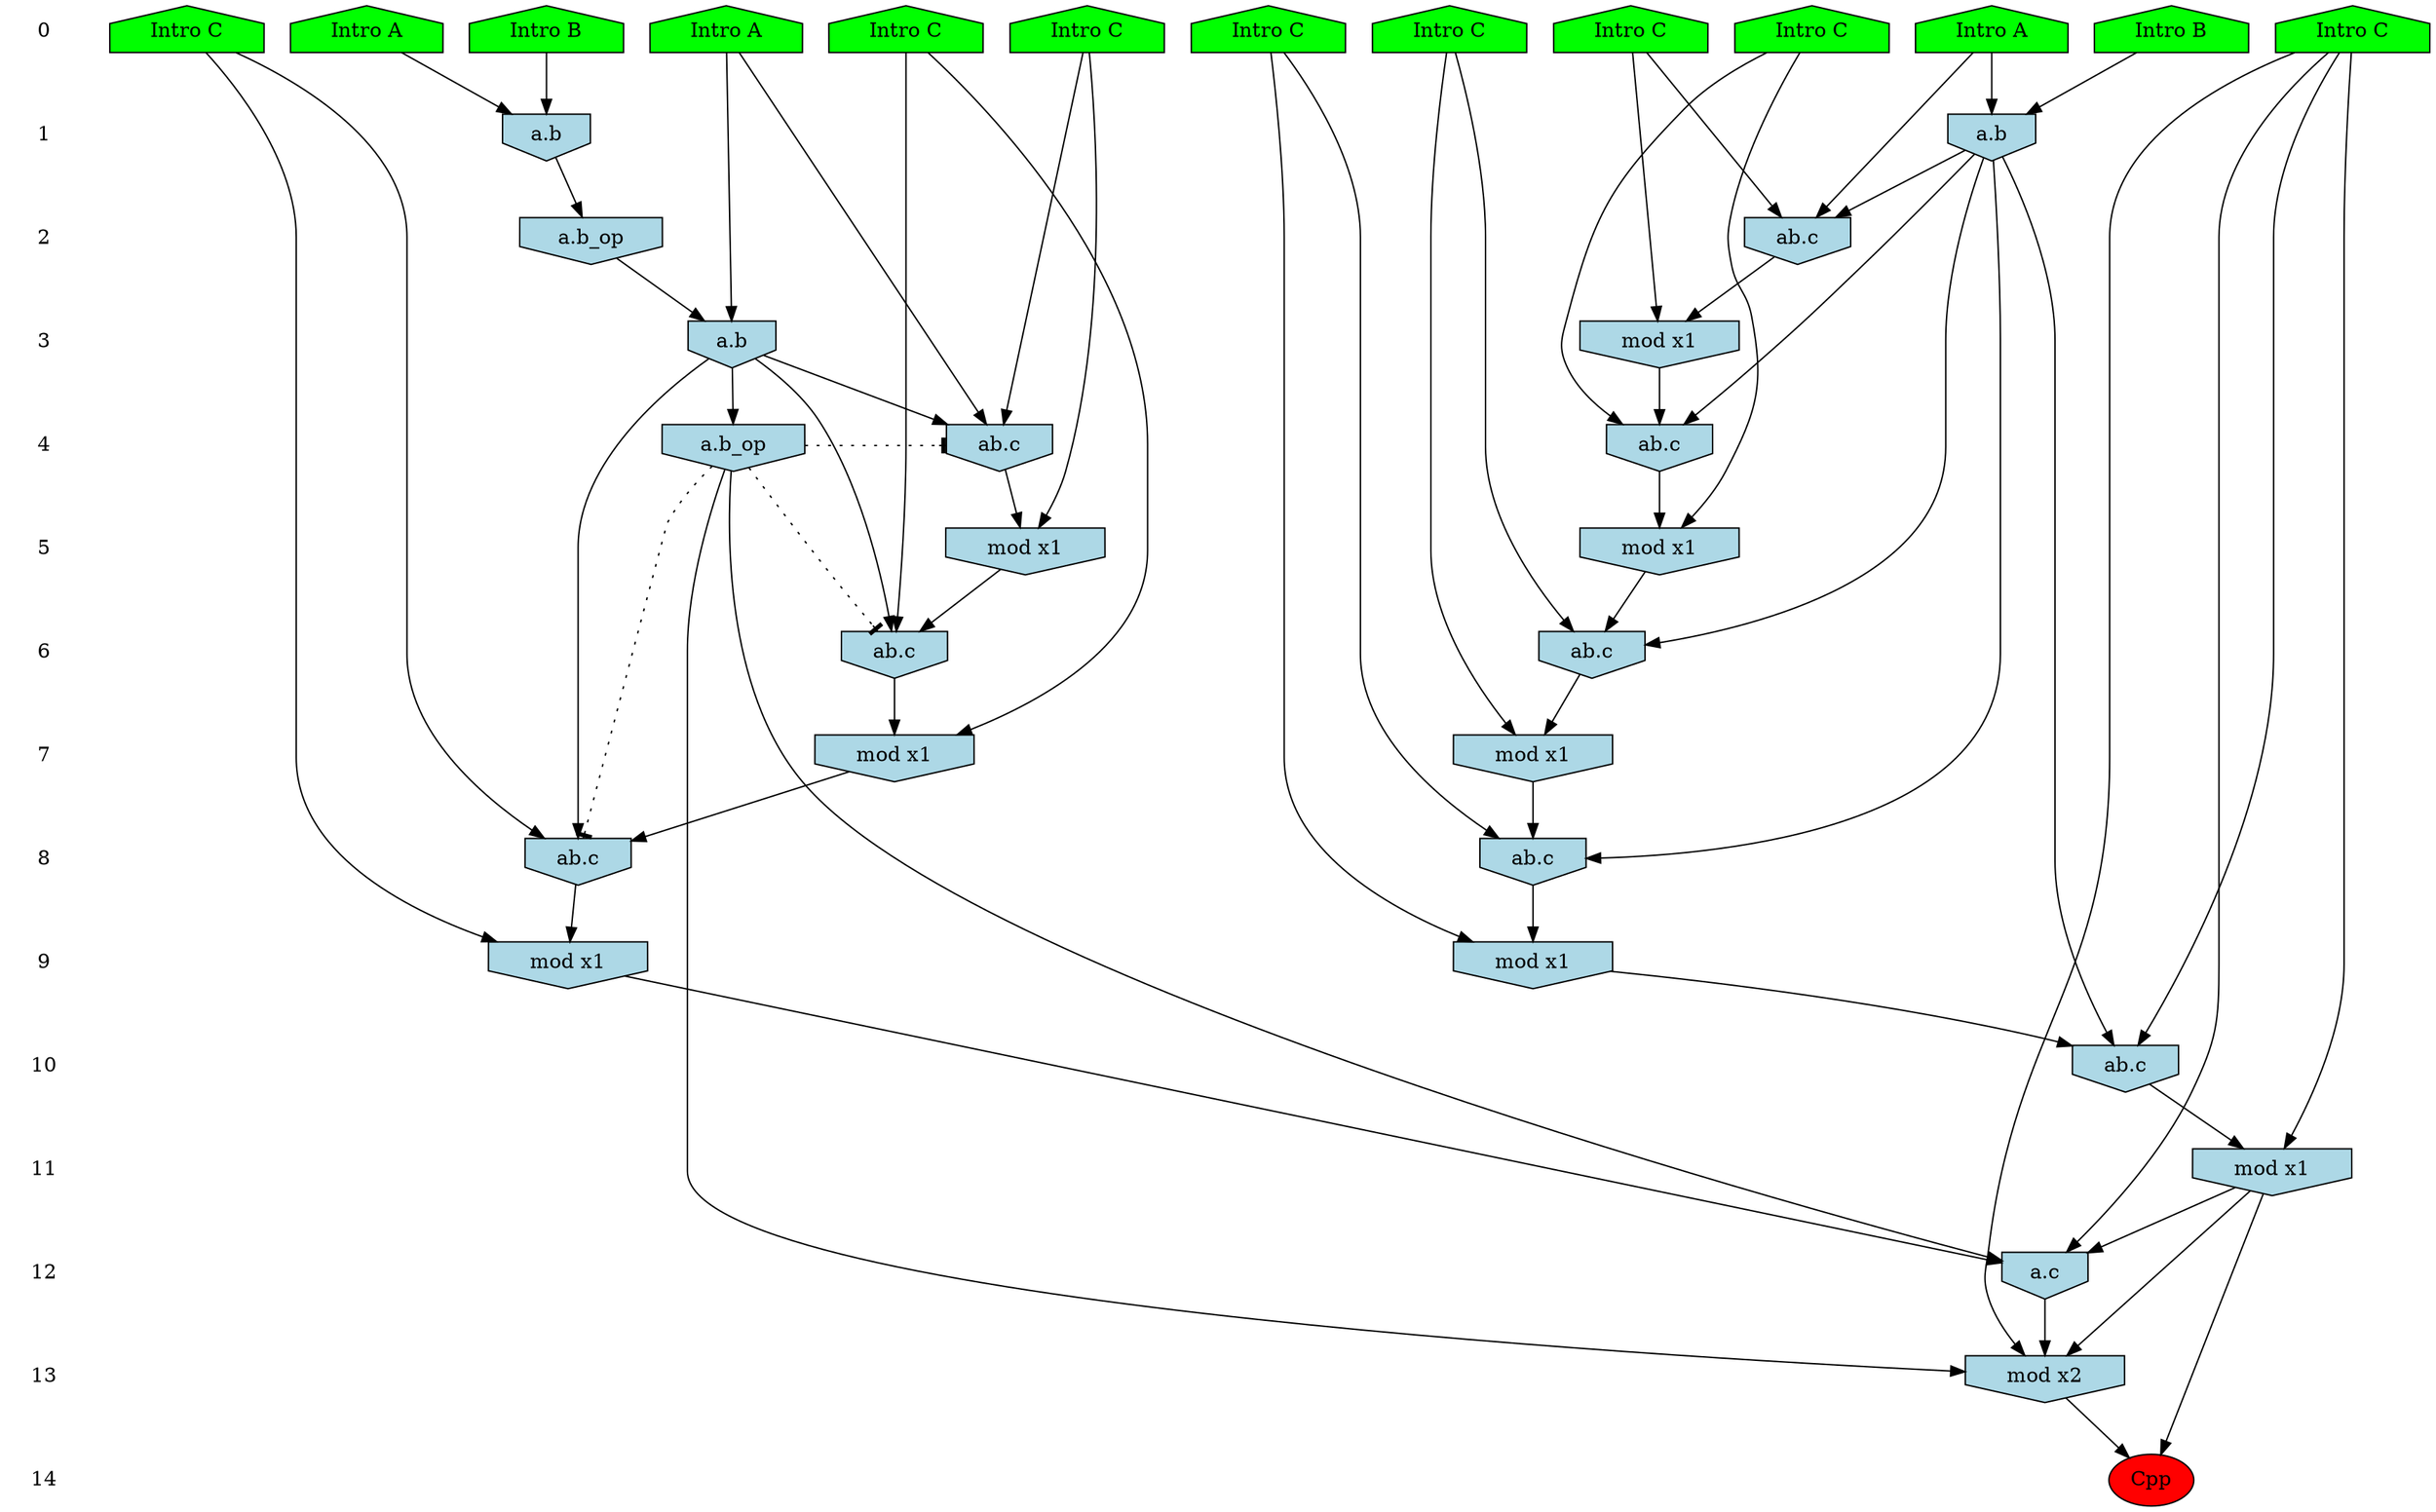 /* Compression of 1 causal flows obtained in average at 1.653448E+01 t.u */
/* Compressed causal flows were: [2841] */
digraph G{
 ranksep=.5 ; 
{ rank = same ; "0" [shape=plaintext] ; node_1 [label ="Intro B", shape=house, style=filled, fillcolor=green] ;
node_2 [label ="Intro A", shape=house, style=filled, fillcolor=green] ;
node_3 [label ="Intro A", shape=house, style=filled, fillcolor=green] ;
node_4 [label ="Intro B", shape=house, style=filled, fillcolor=green] ;
node_5 [label ="Intro A", shape=house, style=filled, fillcolor=green] ;
node_6 [label ="Intro C", shape=house, style=filled, fillcolor=green] ;
node_7 [label ="Intro C", shape=house, style=filled, fillcolor=green] ;
node_8 [label ="Intro C", shape=house, style=filled, fillcolor=green] ;
node_9 [label ="Intro C", shape=house, style=filled, fillcolor=green] ;
node_10 [label ="Intro C", shape=house, style=filled, fillcolor=green] ;
node_11 [label ="Intro C", shape=house, style=filled, fillcolor=green] ;
node_12 [label ="Intro C", shape=house, style=filled, fillcolor=green] ;
node_13 [label ="Intro C", shape=house, style=filled, fillcolor=green] ;
}
{ rank = same ; "1" [shape=plaintext] ; node_14 [label="a.b", shape=invhouse, style=filled, fillcolor = lightblue] ;
node_16 [label="a.b", shape=invhouse, style=filled, fillcolor = lightblue] ;
}
{ rank = same ; "2" [shape=plaintext] ; node_15 [label="a.b_op", shape=invhouse, style=filled, fillcolor = lightblue] ;
node_18 [label="ab.c", shape=invhouse, style=filled, fillcolor = lightblue] ;
}
{ rank = same ; "3" [shape=plaintext] ; node_17 [label="a.b", shape=invhouse, style=filled, fillcolor = lightblue] ;
node_20 [label="mod x1", shape=invhouse, style=filled, fillcolor = lightblue] ;
}
{ rank = same ; "4" [shape=plaintext] ; node_19 [label="ab.c", shape=invhouse, style=filled, fillcolor = lightblue] ;
node_21 [label="ab.c", shape=invhouse, style=filled, fillcolor = lightblue] ;
node_32 [label="a.b_op", shape=invhouse, style=filled, fillcolor = lightblue] ;
}
{ rank = same ; "5" [shape=plaintext] ; node_22 [label="mod x1", shape=invhouse, style=filled, fillcolor = lightblue] ;
node_23 [label="mod x1", shape=invhouse, style=filled, fillcolor = lightblue] ;
}
{ rank = same ; "6" [shape=plaintext] ; node_24 [label="ab.c", shape=invhouse, style=filled, fillcolor = lightblue] ;
node_26 [label="ab.c", shape=invhouse, style=filled, fillcolor = lightblue] ;
}
{ rank = same ; "7" [shape=plaintext] ; node_25 [label="mod x1", shape=invhouse, style=filled, fillcolor = lightblue] ;
node_27 [label="mod x1", shape=invhouse, style=filled, fillcolor = lightblue] ;
}
{ rank = same ; "8" [shape=plaintext] ; node_28 [label="ab.c", shape=invhouse, style=filled, fillcolor = lightblue] ;
node_29 [label="ab.c", shape=invhouse, style=filled, fillcolor = lightblue] ;
}
{ rank = same ; "9" [shape=plaintext] ; node_30 [label="mod x1", shape=invhouse, style=filled, fillcolor = lightblue] ;
node_33 [label="mod x1", shape=invhouse, style=filled, fillcolor = lightblue] ;
}
{ rank = same ; "10" [shape=plaintext] ; node_31 [label="ab.c", shape=invhouse, style=filled, fillcolor = lightblue] ;
}
{ rank = same ; "11" [shape=plaintext] ; node_34 [label="mod x1", shape=invhouse, style=filled, fillcolor = lightblue] ;
}
{ rank = same ; "12" [shape=plaintext] ; node_35 [label="a.c", shape=invhouse, style=filled, fillcolor = lightblue] ;
}
{ rank = same ; "13" [shape=plaintext] ; node_36 [label="mod x2", shape=invhouse, style=filled, fillcolor = lightblue] ;
}
{ rank = same ; "14" [shape=plaintext] ; node_37 [label ="Cpp", style=filled, fillcolor=red] ;
}
"0" -> "1" [style="invis"]; 
"1" -> "2" [style="invis"]; 
"2" -> "3" [style="invis"]; 
"3" -> "4" [style="invis"]; 
"4" -> "5" [style="invis"]; 
"5" -> "6" [style="invis"]; 
"6" -> "7" [style="invis"]; 
"7" -> "8" [style="invis"]; 
"8" -> "9" [style="invis"]; 
"9" -> "10" [style="invis"]; 
"10" -> "11" [style="invis"]; 
"11" -> "12" [style="invis"]; 
"12" -> "13" [style="invis"]; 
"13" -> "14" [style="invis"]; 
node_2 -> node_14
node_4 -> node_14
node_14 -> node_15
node_1 -> node_16
node_5 -> node_16
node_3 -> node_17
node_15 -> node_17
node_5 -> node_18
node_11 -> node_18
node_16 -> node_18
node_3 -> node_19
node_6 -> node_19
node_17 -> node_19
node_11 -> node_20
node_18 -> node_20
node_12 -> node_21
node_16 -> node_21
node_20 -> node_21
node_6 -> node_22
node_19 -> node_22
node_12 -> node_23
node_21 -> node_23
node_9 -> node_24
node_16 -> node_24
node_23 -> node_24
node_9 -> node_25
node_24 -> node_25
node_8 -> node_26
node_17 -> node_26
node_22 -> node_26
node_8 -> node_27
node_26 -> node_27
node_13 -> node_28
node_16 -> node_28
node_25 -> node_28
node_7 -> node_29
node_17 -> node_29
node_27 -> node_29
node_13 -> node_30
node_28 -> node_30
node_10 -> node_31
node_16 -> node_31
node_30 -> node_31
node_17 -> node_32
node_7 -> node_33
node_29 -> node_33
node_10 -> node_34
node_31 -> node_34
node_10 -> node_35
node_32 -> node_35
node_33 -> node_35
node_34 -> node_35
node_10 -> node_36
node_32 -> node_36
node_34 -> node_36
node_35 -> node_36
node_34 -> node_37
node_36 -> node_37
node_32 -> node_29 [style=dotted, arrowhead = tee] 
node_32 -> node_26 [style=dotted, arrowhead = tee] 
node_32 -> node_19 [style=dotted, arrowhead = tee] 
}
/*
 Dot generation time: 0.000148
*/